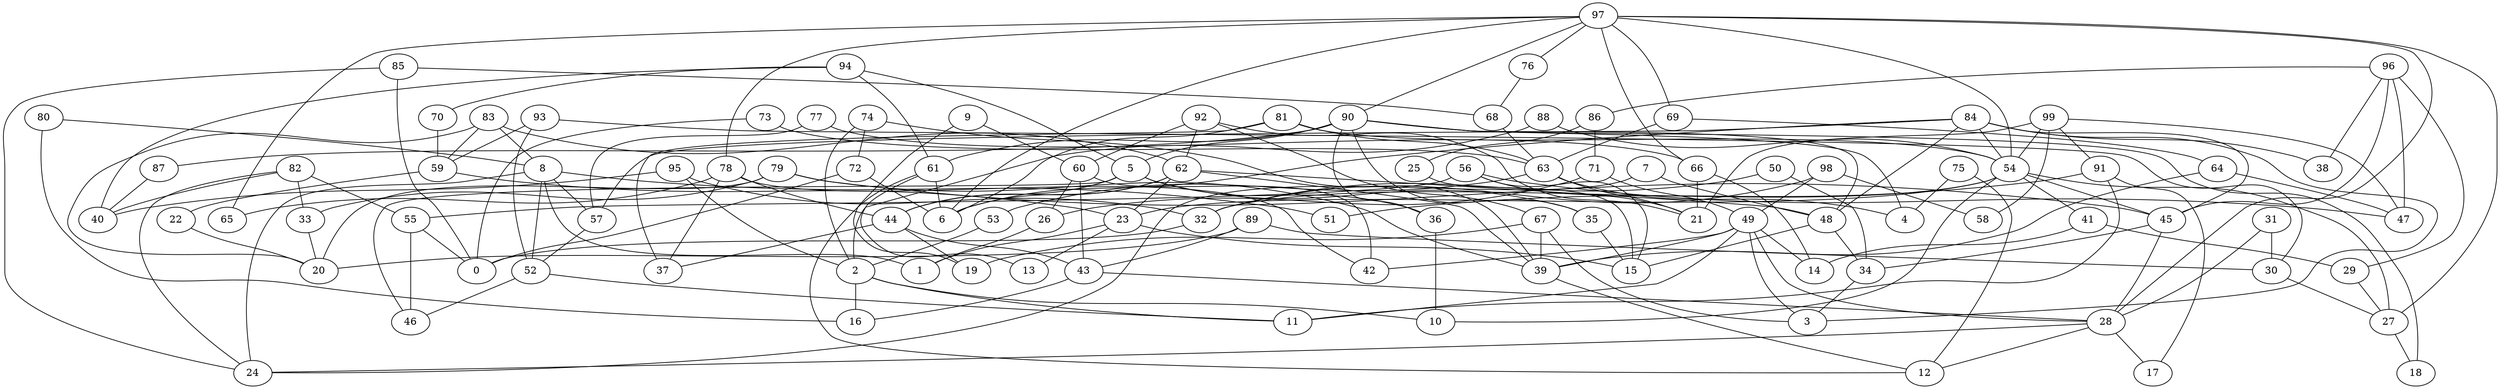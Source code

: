 digraph GG_graph {

subgraph G_graph {
edge [color = black]
"93" -> "52" [dir = none]
"93" -> "30" [dir = none]
"93" -> "59" [dir = none]
"88" -> "2" [dir = none]
"88" -> "54" [dir = none]
"54" -> "41" [dir = none]
"54" -> "10" [dir = none]
"54" -> "45" [dir = none]
"54" -> "23" [dir = none]
"54" -> "32" [dir = none]
"54" -> "27" [dir = none]
"59" -> "22" [dir = none]
"59" -> "23" [dir = none]
"50" -> "34" [dir = none]
"50" -> "32" [dir = none]
"67" -> "19" [dir = none]
"67" -> "39" [dir = none]
"67" -> "3" [dir = none]
"64" -> "39" [dir = none]
"64" -> "47" [dir = none]
"98" -> "32" [dir = none]
"98" -> "49" [dir = none]
"98" -> "58" [dir = none]
"89" -> "43" [dir = none]
"89" -> "20" [dir = none]
"89" -> "30" [dir = none]
"48" -> "34" [dir = none]
"48" -> "15" [dir = none]
"28" -> "24" [dir = none]
"28" -> "12" [dir = none]
"28" -> "17" [dir = none]
"34" -> "3" [dir = none]
"77" -> "66" [dir = none]
"77" -> "57" [dir = none]
"84" -> "45" [dir = none]
"84" -> "48" [dir = none]
"84" -> "54" [dir = none]
"84" -> "38" [dir = none]
"84" -> "3" [dir = none]
"84" -> "6" [dir = none]
"84" -> "57" [dir = none]
"30" -> "27" [dir = none]
"71" -> "26" [dir = none]
"71" -> "49" [dir = none]
"49" -> "42" [dir = none]
"49" -> "3" [dir = none]
"49" -> "28" [dir = none]
"49" -> "14" [dir = none]
"49" -> "39" [dir = none]
"49" -> "11" [dir = none]
"83" -> "59" [dir = none]
"83" -> "62" [dir = none]
"83" -> "20" [dir = none]
"83" -> "8" [dir = none]
"7" -> "24" [dir = none]
"7" -> "48" [dir = none]
"2" -> "16" [dir = none]
"2" -> "10" [dir = none]
"2" -> "11" [dir = none]
"25" -> "15" [dir = none]
"61" -> "6" [dir = none]
"61" -> "12" [dir = none]
"61" -> "13" [dir = none]
"39" -> "12" [dir = none]
"90" -> "36" [dir = none]
"90" -> "87" [dir = none]
"90" -> "35" [dir = none]
"90" -> "48" [dir = none]
"90" -> "5" [dir = none]
"90" -> "18" [dir = none]
"90" -> "4" [dir = none]
"90" -> "61" [dir = none]
"45" -> "28" [dir = none]
"45" -> "34" [dir = none]
"31" -> "28" [dir = none]
"31" -> "30" [dir = none]
"57" -> "52" [dir = none]
"78" -> "37" [dir = none]
"78" -> "65" [dir = none]
"78" -> "44" [dir = none]
"78" -> "42" [dir = none]
"36" -> "10" [dir = none]
"97" -> "69" [dir = none]
"97" -> "90" [dir = none]
"97" -> "78" [dir = none]
"97" -> "28" [dir = none]
"97" -> "27" [dir = none]
"97" -> "54" [dir = none]
"97" -> "6" [dir = none]
"97" -> "66" [dir = none]
"97" -> "65" [dir = none]
"97" -> "76" [dir = none]
"68" -> "63" [dir = none]
"86" -> "25" [dir = none]
"86" -> "71" [dir = none]
"82" -> "55" [dir = none]
"82" -> "33" [dir = none]
"82" -> "24" [dir = none]
"82" -> "40" [dir = none]
"74" -> "72" [dir = none]
"74" -> "2" [dir = none]
"74" -> "39" [dir = none]
"60" -> "43" [dir = none]
"60" -> "26" [dir = none]
"60" -> "42" [dir = none]
"9" -> "60" [dir = none]
"9" -> "19" [dir = none]
"75" -> "12" [dir = none]
"75" -> "4" [dir = none]
"73" -> "0" [dir = none]
"73" -> "63" [dir = none]
"80" -> "8" [dir = none]
"80" -> "16" [dir = none]
"32" -> "0" [dir = none]
"91" -> "17" [dir = none]
"91" -> "11" [dir = none]
"91" -> "51" [dir = none]
"87" -> "40" [dir = none]
"55" -> "0" [dir = none]
"55" -> "46" [dir = none]
"62" -> "6" [dir = none]
"62" -> "48" [dir = none]
"62" -> "44" [dir = none]
"62" -> "39" [dir = none]
"63" -> "21" [dir = none]
"63" -> "4" [dir = none]
"63" -> "53" [dir = none]
"22" -> "20" [dir = none]
"85" -> "24" [dir = none]
"85" -> "0" [dir = none]
"85" -> "68" [dir = none]
"23" -> "13" [dir = none]
"23" -> "1" [dir = none]
"23" -> "15" [dir = none]
"35" -> "15" [dir = none]
"8" -> "51" [dir = none]
"8" -> "57" [dir = none]
"8" -> "52" [dir = none]
"8" -> "1" [dir = none]
"8" -> "24" [dir = none]
"92" -> "67" [dir = none]
"92" -> "60" [dir = none]
"92" -> "21" [dir = none]
"92" -> "62" [dir = none]
"99" -> "21" [dir = none]
"99" -> "54" [dir = none]
"99" -> "58" [dir = none]
"99" -> "47" [dir = none]
"99" -> "91" [dir = none]
"29" -> "27" [dir = none]
"79" -> "45" [dir = none]
"79" -> "20" [dir = none]
"79" -> "33" [dir = none]
"56" -> "47" [dir = none]
"56" -> "15" [dir = none]
"56" -> "55" [dir = none]
"56" -> "21" [dir = none]
"43" -> "16" [dir = none]
"43" -> "28" [dir = none]
"96" -> "38" [dir = none]
"96" -> "47" [dir = none]
"96" -> "86" [dir = none]
"96" -> "45" [dir = none]
"96" -> "29" [dir = none]
"94" -> "61" [dir = none]
"94" -> "5" [dir = none]
"94" -> "40" [dir = none]
"94" -> "70" [dir = none]
"41" -> "14" [dir = none]
"41" -> "29" [dir = none]
"53" -> "2" [dir = none]
"95" -> "40" [dir = none]
"95" -> "2" [dir = none]
"95" -> "32" [dir = none]
"69" -> "63" [dir = none]
"69" -> "64" [dir = none]
"81" -> "54" [dir = none]
"81" -> "6" [dir = none]
"81" -> "63" [dir = none]
"81" -> "37" [dir = none]
"66" -> "21" [dir = none]
"66" -> "14" [dir = none]
"70" -> "59" [dir = none]
"5" -> "46" [dir = none]
"5" -> "44" [dir = none]
"5" -> "36" [dir = none]
"5" -> "35" [dir = none]
"72" -> "0" [dir = none]
"72" -> "6" [dir = none]
"33" -> "20" [dir = none]
"26" -> "1" [dir = none]
"76" -> "68" [dir = none]
"27" -> "18" [dir = none]
"44" -> "43" [dir = none]
"44" -> "19" [dir = none]
"44" -> "37" [dir = none]
"52" -> "46" [dir = none]
"52" -> "11" [dir = none]
"62" -> "23" [dir = none]
"79" -> "39" [dir = none]
}

}

